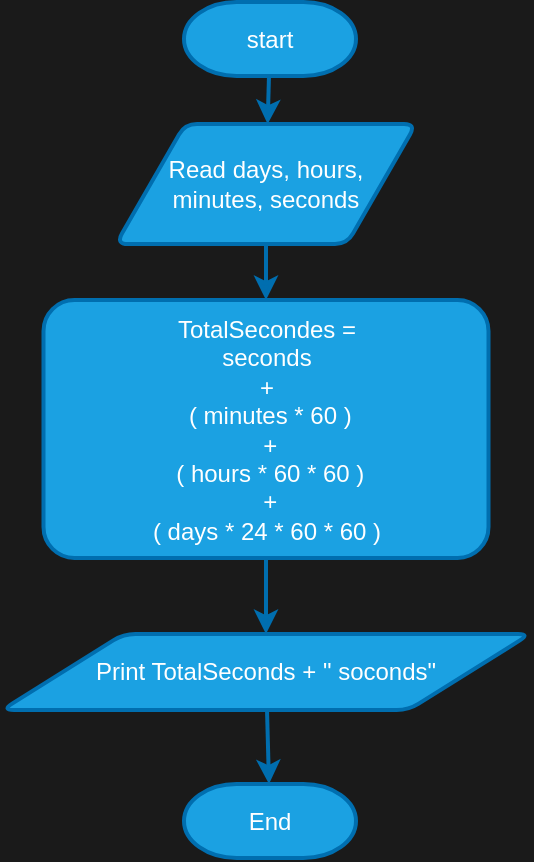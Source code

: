 <mxfile>
    <diagram id="NfM5VzxbYUsu-ccMzzN4" name="Page-1">
        <mxGraphModel dx="597" dy="467" grid="0" gridSize="10" guides="1" tooltips="1" connect="1" arrows="1" fold="1" page="1" pageScale="1" pageWidth="850" pageHeight="1100" background="#1A1A1A" math="0" shadow="0">
            <root>
                <mxCell id="0"/>
                <mxCell id="1" parent="0"/>
                <mxCell id="4" value="" style="edgeStyle=none;html=1;strokeWidth=2;fillColor=#1ba1e2;strokeColor=#006EAF;" edge="1" parent="1" source="2" target="3">
                    <mxGeometry relative="1" as="geometry"/>
                </mxCell>
                <mxCell id="2" value="start" style="strokeWidth=2;html=1;shape=mxgraph.flowchart.terminator;whiteSpace=wrap;fillColor=#1ba1e2;fontColor=#ffffff;strokeColor=#006EAF;" vertex="1" parent="1">
                    <mxGeometry x="233" y="16" width="86" height="37" as="geometry"/>
                </mxCell>
                <mxCell id="6" value="" style="edgeStyle=none;html=1;strokeWidth=2;fillColor=#1ba1e2;strokeColor=#006EAF;" edge="1" parent="1" source="3" target="5">
                    <mxGeometry relative="1" as="geometry"/>
                </mxCell>
                <mxCell id="3" value="Read days, hours,&lt;br&gt;minutes, seconds" style="shape=parallelogram;html=1;strokeWidth=2;perimeter=parallelogramPerimeter;whiteSpace=wrap;rounded=1;arcSize=12;size=0.23;fillColor=#1ba1e2;fontColor=#ffffff;strokeColor=#006EAF;" vertex="1" parent="1">
                    <mxGeometry x="199" y="77" width="150" height="60" as="geometry"/>
                </mxCell>
                <mxCell id="8" value="" style="edgeStyle=none;html=1;strokeWidth=2;fillColor=#1ba1e2;strokeColor=#006EAF;" edge="1" parent="1" source="5" target="7">
                    <mxGeometry relative="1" as="geometry"/>
                </mxCell>
                <mxCell id="5" value="&lt;div style=&quot;&quot;&gt;&lt;span style=&quot;background-color: initial;&quot;&gt;TotalSecondes =&lt;/span&gt;&lt;/div&gt;&lt;div style=&quot;&quot;&gt;&lt;span style=&quot;background-color: initial;&quot;&gt;&amp;nbsp;seconds&amp;nbsp;&lt;/span&gt;&lt;/div&gt;&lt;div style=&quot;&quot;&gt;&lt;span style=&quot;background-color: initial;&quot;&gt;+&lt;/span&gt;&lt;/div&gt;&lt;div style=&quot;&quot;&gt;&lt;span style=&quot;background-color: initial;&quot;&gt;&amp;nbsp;( minutes * 60 )&lt;/span&gt;&lt;/div&gt;&lt;div style=&quot;&quot;&gt;&lt;span style=&quot;background-color: initial;&quot;&gt;&amp;nbsp;+&lt;/span&gt;&lt;/div&gt;&lt;div style=&quot;&quot;&gt;&lt;span style=&quot;background-color: initial;&quot;&gt;&amp;nbsp;( hours * 60 * 60 )&lt;/span&gt;&lt;/div&gt;&lt;div style=&quot;&quot;&gt;&lt;span style=&quot;background-color: initial;&quot;&gt;&amp;nbsp;+&lt;/span&gt;&lt;/div&gt;&lt;div style=&quot;&quot;&gt;( days * 24 * 60 * 60 )&lt;/div&gt;" style="whiteSpace=wrap;html=1;fillColor=#1ba1e2;strokeColor=#006EAF;fontColor=#ffffff;strokeWidth=2;rounded=1;arcSize=12;align=center;" vertex="1" parent="1">
                    <mxGeometry x="162.75" y="165" width="222.5" height="129" as="geometry"/>
                </mxCell>
                <mxCell id="11" value="" style="edgeStyle=none;html=1;strokeWidth=2;fillColor=#1ba1e2;strokeColor=#006EAF;" edge="1" parent="1" source="7" target="10">
                    <mxGeometry relative="1" as="geometry"/>
                </mxCell>
                <mxCell id="7" value="Print TotalSeconds + &quot; soconds&quot;" style="shape=parallelogram;html=1;strokeWidth=2;perimeter=parallelogramPerimeter;whiteSpace=wrap;rounded=1;arcSize=12;size=0.23;fillColor=#1ba1e2;fontColor=#ffffff;strokeColor=#006EAF;" vertex="1" parent="1">
                    <mxGeometry x="142" y="332" width="264" height="38" as="geometry"/>
                </mxCell>
                <mxCell id="10" value="End" style="strokeWidth=2;html=1;shape=mxgraph.flowchart.terminator;whiteSpace=wrap;fillColor=#1ba1e2;fontColor=#ffffff;strokeColor=#006EAF;" vertex="1" parent="1">
                    <mxGeometry x="233" y="407" width="86" height="37" as="geometry"/>
                </mxCell>
            </root>
        </mxGraphModel>
    </diagram>
</mxfile>